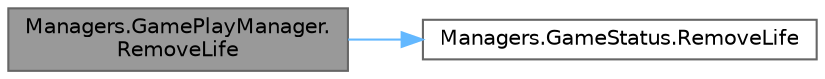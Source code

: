 digraph "Managers.GamePlayManager.RemoveLife"
{
 // LATEX_PDF_SIZE
  bgcolor="transparent";
  edge [fontname=Helvetica,fontsize=10,labelfontname=Helvetica,labelfontsize=10];
  node [fontname=Helvetica,fontsize=10,shape=box,height=0.2,width=0.4];
  rankdir="LR";
  Node1 [label="Managers.GamePlayManager.\lRemoveLife",height=0.2,width=0.4,color="gray40", fillcolor="grey60", style="filled", fontcolor="black",tooltip="Removes a life from GameStatus and returns the number of lives remaining."];
  Node1 -> Node2 [color="steelblue1",style="solid"];
  Node2 [label="Managers.GameStatus.RemoveLife",height=0.2,width=0.4,color="grey40", fillcolor="white", style="filled",URL="$struct_managers_1_1_game_status.html#aa1c846b633f5cfd53e5e91b47aa500c0",tooltip=" "];
}
